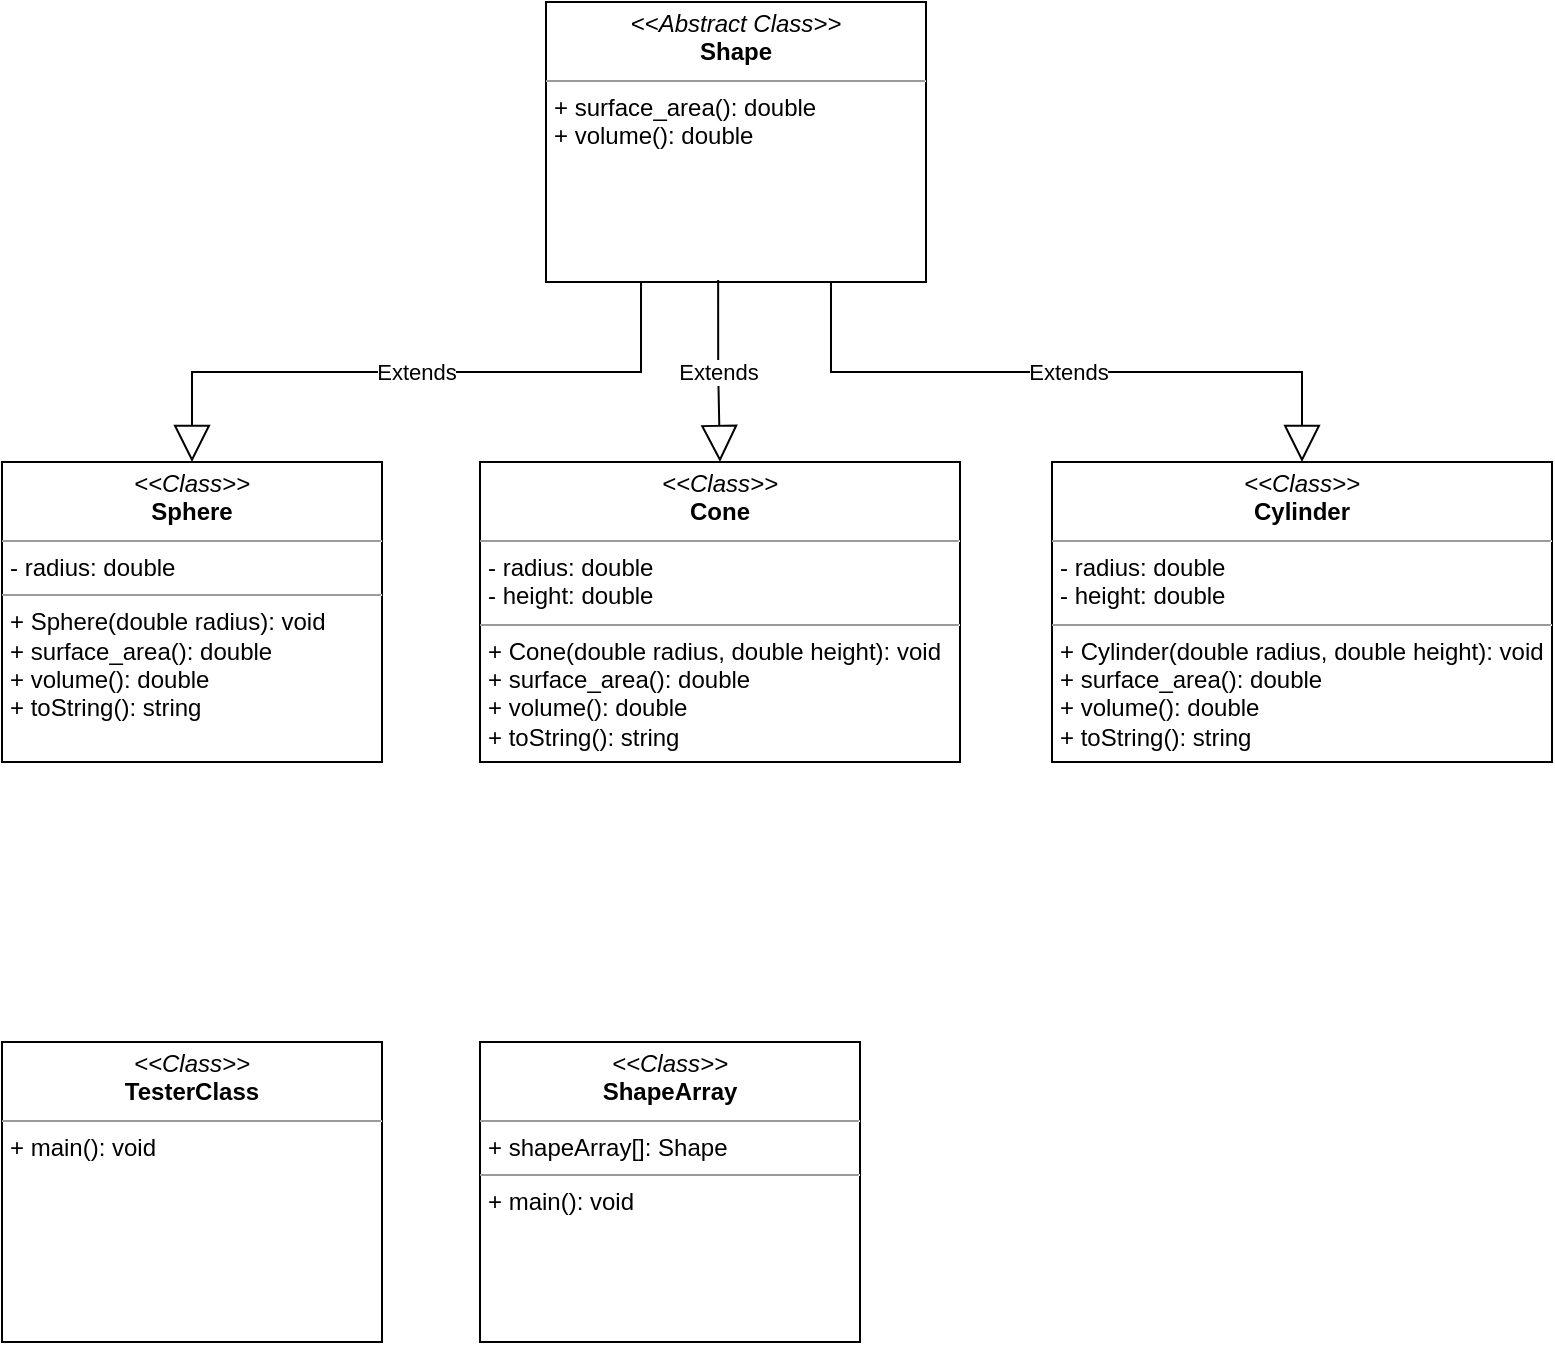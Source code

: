 <mxfile version="20.8.5" type="device"><diagram name="Page-1" id="c4acf3e9-155e-7222-9cf6-157b1a14988f"><mxGraphModel dx="1434" dy="764" grid="1" gridSize="10" guides="1" tooltips="1" connect="1" arrows="1" fold="1" page="1" pageScale="1" pageWidth="850" pageHeight="1100" background="none" math="0" shadow="0"><root><mxCell id="0"/><mxCell id="1" parent="0"/><mxCell id="5d2195bd80daf111-18" value="&lt;p style=&quot;margin:0px;margin-top:4px;text-align:center;&quot;&gt;&lt;i&gt;&amp;lt;&amp;lt;Abstract Class&amp;gt;&amp;gt;&lt;/i&gt;&lt;br&gt;&lt;b&gt;Shape&lt;/b&gt;&lt;/p&gt;&lt;hr size=&quot;1&quot;&gt;&lt;p style=&quot;margin:0px;margin-left:4px;&quot;&gt;&lt;/p&gt;&lt;p style=&quot;margin:0px;margin-left:4px;&quot;&gt;+ surface_area(): double&lt;br&gt;+ volume(): double&lt;/p&gt;" style="verticalAlign=top;align=left;overflow=fill;fontSize=12;fontFamily=Helvetica;html=1;rounded=0;shadow=0;comic=0;labelBackgroundColor=none;strokeWidth=1" parent="1" vertex="1"><mxGeometry x="313" y="40" width="190" height="140" as="geometry"/></mxCell><mxCell id="5d2195bd80daf111-19" value="&lt;p style=&quot;margin:0px;margin-top:4px;text-align:center;&quot;&gt;&lt;i&gt;&amp;lt;&amp;lt;Class&amp;gt;&amp;gt;&lt;/i&gt;&lt;br&gt;&lt;b&gt;Sphere&lt;/b&gt;&lt;/p&gt;&lt;hr size=&quot;1&quot;&gt;&lt;p style=&quot;margin:0px;margin-left:4px;&quot;&gt;- radius: double&lt;br&gt;&lt;/p&gt;&lt;hr size=&quot;1&quot;&gt;&lt;p style=&quot;margin:0px;margin-left:4px;&quot;&gt;+ Sphere(double radius): void&lt;/p&gt;&lt;p style=&quot;margin:0px;margin-left:4px;&quot;&gt;+ surface_area(): double&lt;br style=&quot;border-color: var(--border-color);&quot;&gt;+ volume(): double&lt;br&gt;&lt;/p&gt;&lt;p style=&quot;margin:0px;margin-left:4px;&quot;&gt;+ toString(): string&lt;/p&gt;" style="verticalAlign=top;align=left;overflow=fill;fontSize=12;fontFamily=Helvetica;html=1;rounded=0;shadow=0;comic=0;labelBackgroundColor=none;strokeWidth=1" parent="1" vertex="1"><mxGeometry x="41" y="270" width="190" height="150" as="geometry"/></mxCell><mxCell id="_SZpW22NHrZg1As62zkR-1" value="&lt;p style=&quot;margin:0px;margin-top:4px;text-align:center;&quot;&gt;&lt;i&gt;&amp;lt;&amp;lt;Class&amp;gt;&amp;gt;&lt;/i&gt;&lt;br&gt;&lt;b&gt;Cone&lt;/b&gt;&lt;/p&gt;&lt;hr size=&quot;1&quot;&gt;&lt;p style=&quot;margin:0px;margin-left:4px;&quot;&gt;- radius: double&lt;br&gt;- height: double&lt;/p&gt;&lt;hr size=&quot;1&quot;&gt;&lt;p style=&quot;margin:0px;margin-left:4px;&quot;&gt;+ Cone(double radius, double height): void&lt;/p&gt;&lt;p style=&quot;margin:0px;margin-left:4px;&quot;&gt;+ surface_area(): double&lt;br style=&quot;border-color: var(--border-color);&quot;&gt;+ volume(): double&lt;br&gt;&lt;/p&gt;&lt;p style=&quot;margin:0px;margin-left:4px;&quot;&gt;+ toString(): string&lt;/p&gt;" style="verticalAlign=top;align=left;overflow=fill;fontSize=12;fontFamily=Helvetica;html=1;rounded=0;shadow=0;comic=0;labelBackgroundColor=none;strokeWidth=1" vertex="1" parent="1"><mxGeometry x="280" y="270" width="240" height="150" as="geometry"/></mxCell><mxCell id="_SZpW22NHrZg1As62zkR-2" value="&lt;p style=&quot;margin:0px;margin-top:4px;text-align:center;&quot;&gt;&lt;i&gt;&amp;lt;&amp;lt;Class&amp;gt;&amp;gt;&lt;/i&gt;&lt;br&gt;&lt;b&gt;Cylinder&lt;/b&gt;&lt;/p&gt;&lt;hr size=&quot;1&quot;&gt;&lt;p style=&quot;margin:0px;margin-left:4px;&quot;&gt;- radius: double&lt;br&gt;- height: double&lt;/p&gt;&lt;hr size=&quot;1&quot;&gt;&lt;p style=&quot;margin:0px;margin-left:4px;&quot;&gt;+ Cylinder(double radius, double height): void&lt;/p&gt;&lt;p style=&quot;margin:0px;margin-left:4px;&quot;&gt;+ surface_area(): double&lt;br style=&quot;border-color: var(--border-color);&quot;&gt;+ volume(): double&lt;br&gt;&lt;/p&gt;&lt;p style=&quot;margin:0px;margin-left:4px;&quot;&gt;+ toString(): string&lt;/p&gt;" style="verticalAlign=top;align=left;overflow=fill;fontSize=12;fontFamily=Helvetica;html=1;rounded=0;shadow=0;comic=0;labelBackgroundColor=none;strokeWidth=1" vertex="1" parent="1"><mxGeometry x="566" y="270" width="250" height="150" as="geometry"/></mxCell><mxCell id="_SZpW22NHrZg1As62zkR-4" value="Extends" style="endArrow=block;endSize=16;endFill=0;html=1;rounded=0;exitX=0.75;exitY=1;exitDx=0;exitDy=0;entryX=0.5;entryY=0;entryDx=0;entryDy=0;edgeStyle=orthogonalEdgeStyle;" edge="1" parent="1" source="5d2195bd80daf111-18" target="_SZpW22NHrZg1As62zkR-2"><mxGeometry width="160" relative="1" as="geometry"><mxPoint x="340" y="290" as="sourcePoint"/><mxPoint x="500" y="290" as="targetPoint"/></mxGeometry></mxCell><mxCell id="_SZpW22NHrZg1As62zkR-5" value="Extends" style="endArrow=block;endSize=16;endFill=0;html=1;rounded=0;exitX=0.453;exitY=0.993;exitDx=0;exitDy=0;edgeStyle=orthogonalEdgeStyle;exitPerimeter=0;" edge="1" parent="1" source="5d2195bd80daf111-18" target="_SZpW22NHrZg1As62zkR-1"><mxGeometry width="160" relative="1" as="geometry"><mxPoint x="502.5" y="190" as="sourcePoint"/><mxPoint x="695" y="280" as="targetPoint"/></mxGeometry></mxCell><mxCell id="_SZpW22NHrZg1As62zkR-7" value="Extends" style="endArrow=block;endSize=16;endFill=0;html=1;rounded=0;exitX=0.25;exitY=1;exitDx=0;exitDy=0;entryX=0.5;entryY=0;entryDx=0;entryDy=0;edgeStyle=orthogonalEdgeStyle;" edge="1" parent="1" source="5d2195bd80daf111-18" target="5d2195bd80daf111-19"><mxGeometry width="160" relative="1" as="geometry"><mxPoint x="340" y="290" as="sourcePoint"/><mxPoint x="500" y="290" as="targetPoint"/></mxGeometry></mxCell><mxCell id="_SZpW22NHrZg1As62zkR-8" value="&lt;p style=&quot;margin:0px;margin-top:4px;text-align:center;&quot;&gt;&lt;i&gt;&amp;lt;&amp;lt;Class&amp;gt;&amp;gt;&lt;/i&gt;&lt;br&gt;&lt;b&gt;TesterClass&lt;/b&gt;&lt;/p&gt;&lt;hr size=&quot;1&quot;&gt;&lt;p style=&quot;margin:0px;margin-left:4px;&quot;&gt;&lt;/p&gt;&lt;p style=&quot;margin:0px;margin-left:4px;&quot;&gt;+ main(): void&lt;br&gt;&lt;/p&gt;" style="verticalAlign=top;align=left;overflow=fill;fontSize=12;fontFamily=Helvetica;html=1;rounded=0;shadow=0;comic=0;labelBackgroundColor=none;strokeWidth=1" vertex="1" parent="1"><mxGeometry x="41" y="560" width="190" height="150" as="geometry"/></mxCell><mxCell id="_SZpW22NHrZg1As62zkR-10" value="&lt;p style=&quot;margin:0px;margin-top:4px;text-align:center;&quot;&gt;&lt;i&gt;&amp;lt;&amp;lt;Class&amp;gt;&amp;gt;&lt;/i&gt;&lt;br&gt;&lt;b&gt;ShapeArray&lt;/b&gt;&lt;/p&gt;&lt;hr size=&quot;1&quot;&gt;&lt;p style=&quot;margin:0px;margin-left:4px;&quot;&gt;+ shapeArray[]: Shape&lt;br&gt;&lt;/p&gt;&lt;hr size=&quot;1&quot;&gt;&lt;p style=&quot;margin:0px;margin-left:4px;&quot;&gt;+ main(): void&lt;br&gt;&lt;/p&gt;" style="verticalAlign=top;align=left;overflow=fill;fontSize=12;fontFamily=Helvetica;html=1;rounded=0;shadow=0;comic=0;labelBackgroundColor=none;strokeWidth=1" vertex="1" parent="1"><mxGeometry x="280" y="560" width="190" height="150" as="geometry"/></mxCell></root></mxGraphModel></diagram></mxfile>